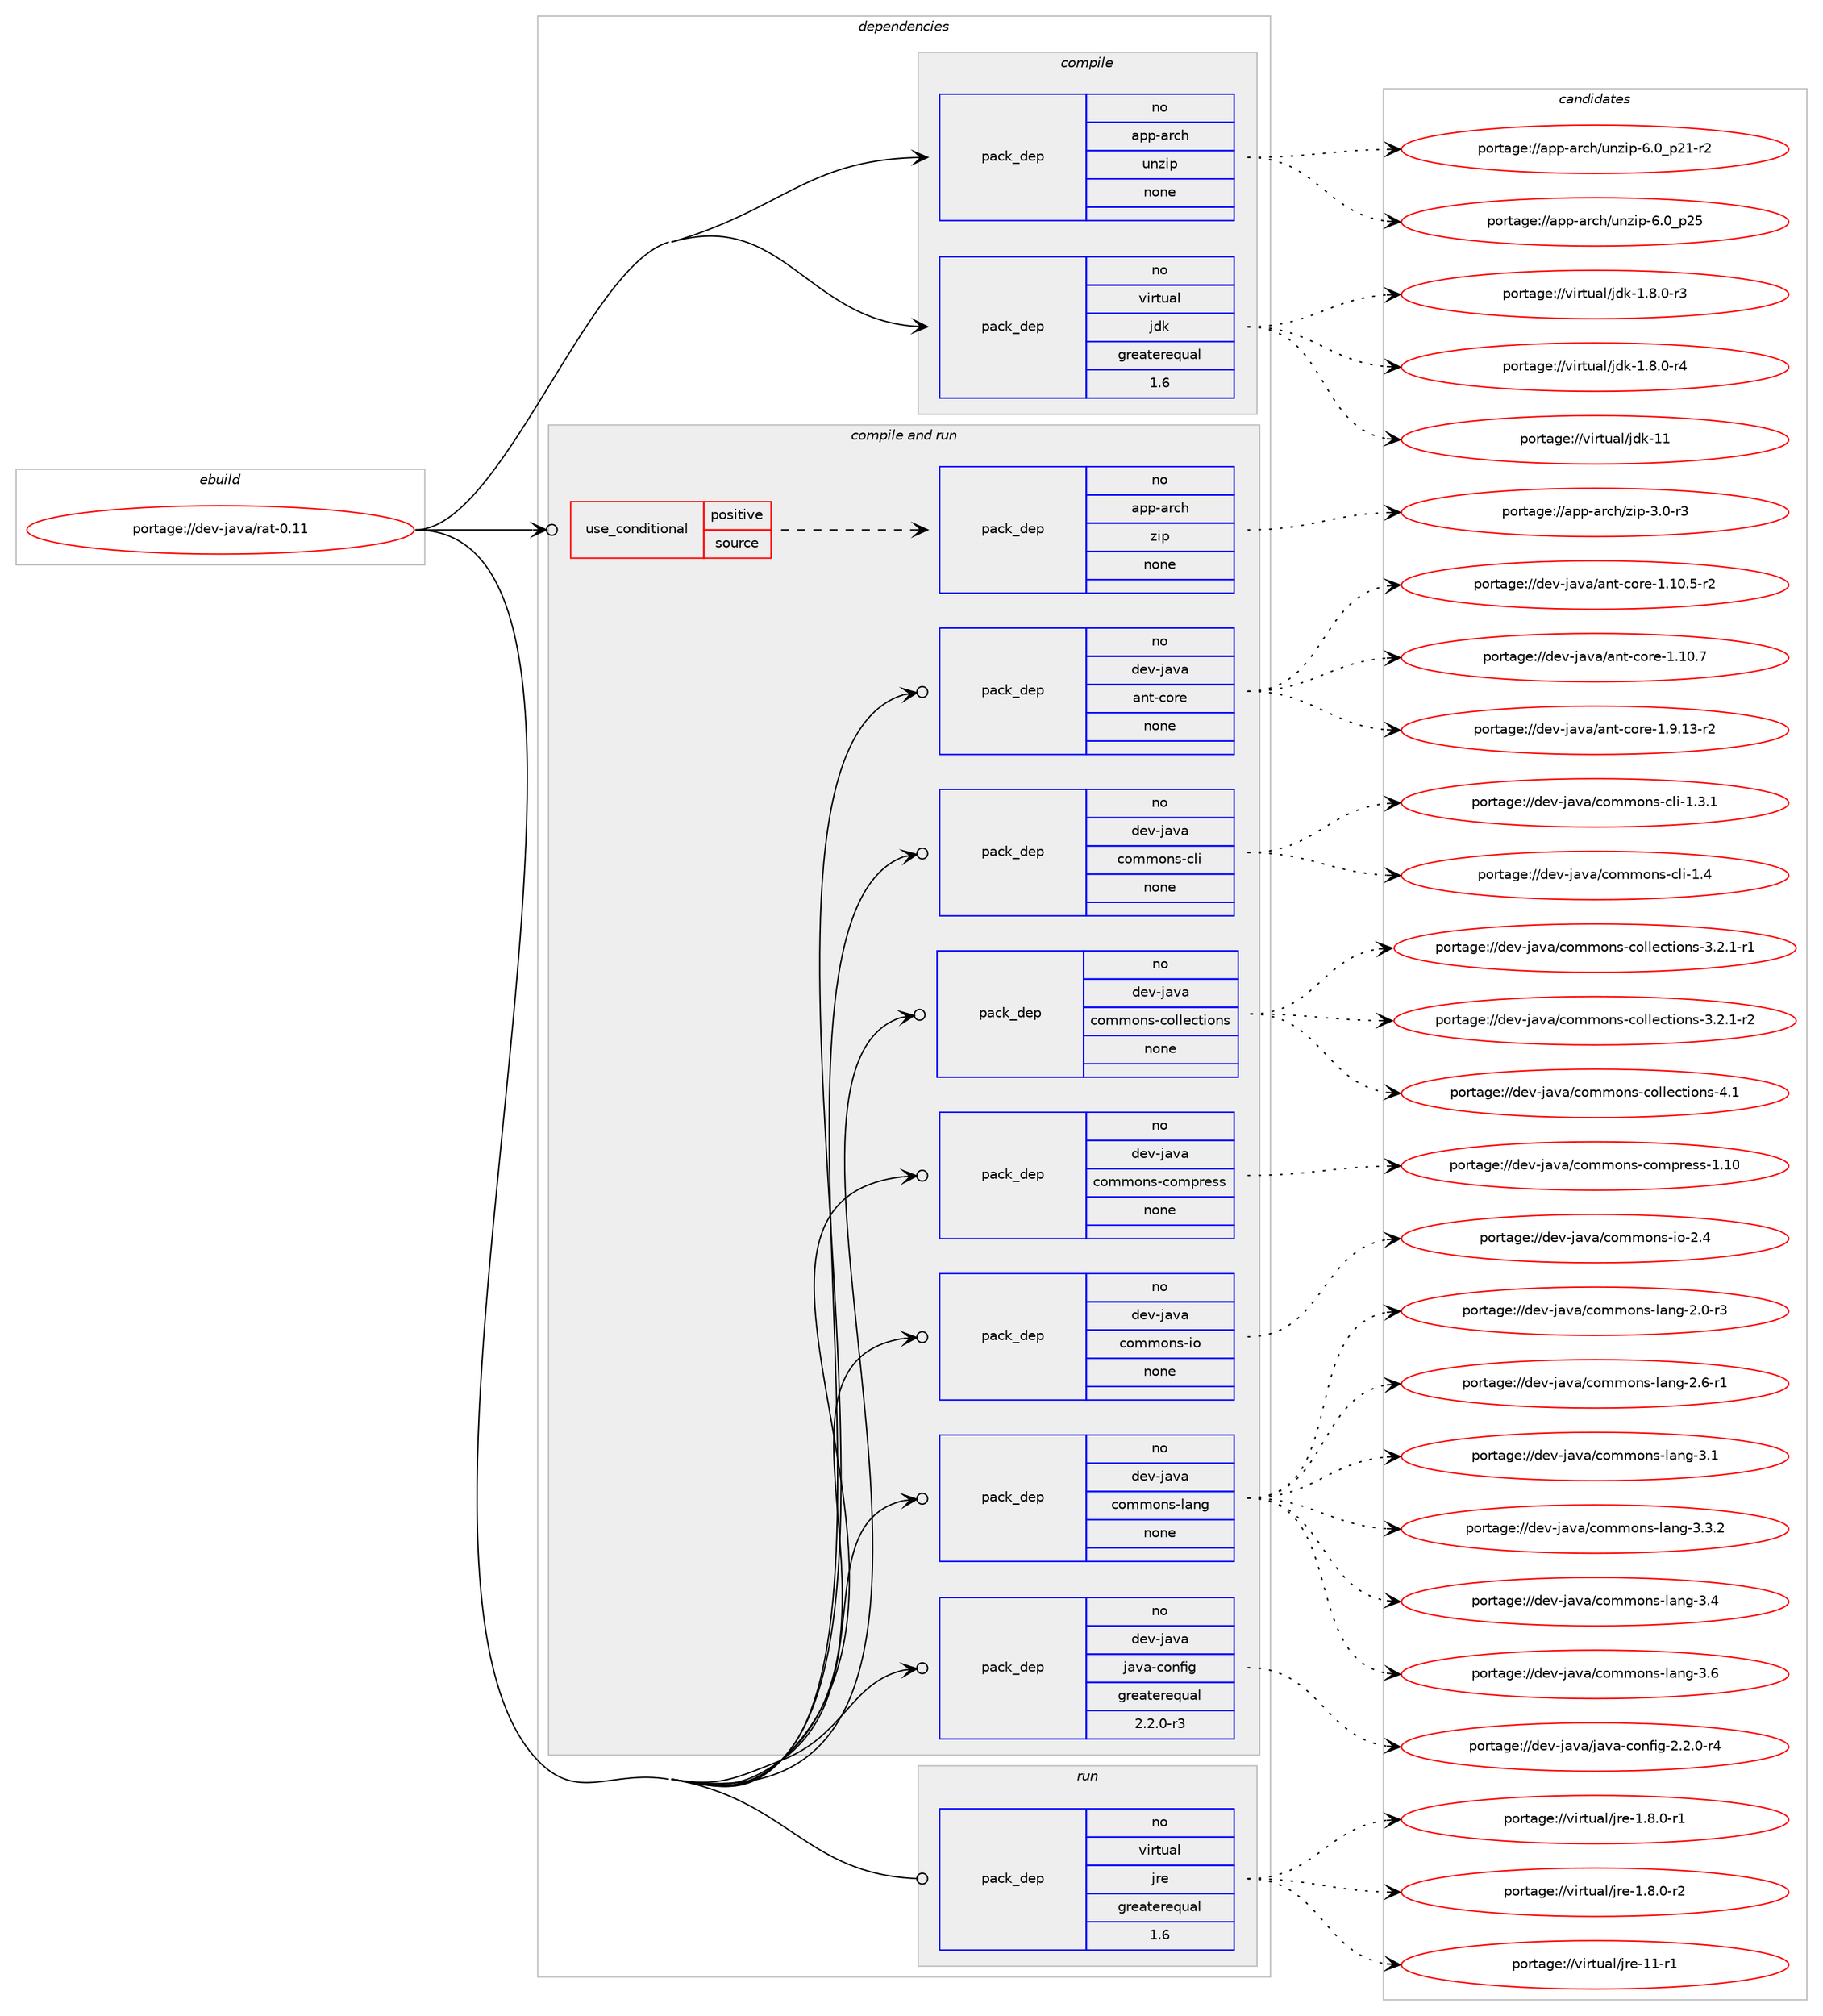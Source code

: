 digraph prolog {

# *************
# Graph options
# *************

newrank=true;
concentrate=true;
compound=true;
graph [rankdir=LR,fontname=Helvetica,fontsize=10,ranksep=1.5];#, ranksep=2.5, nodesep=0.2];
edge  [arrowhead=vee];
node  [fontname=Helvetica,fontsize=10];

# **********
# The ebuild
# **********

subgraph cluster_leftcol {
color=gray;
rank=same;
label=<<i>ebuild</i>>;
id [label="portage://dev-java/rat-0.11", color=red, width=4, href="../dev-java/rat-0.11.svg"];
}

# ****************
# The dependencies
# ****************

subgraph cluster_midcol {
color=gray;
label=<<i>dependencies</i>>;
subgraph cluster_compile {
fillcolor="#eeeeee";
style=filled;
label=<<i>compile</i>>;
subgraph pack69936 {
dependency91475 [label=<<TABLE BORDER="0" CELLBORDER="1" CELLSPACING="0" CELLPADDING="4" WIDTH="220"><TR><TD ROWSPAN="6" CELLPADDING="30">pack_dep</TD></TR><TR><TD WIDTH="110">no</TD></TR><TR><TD>app-arch</TD></TR><TR><TD>unzip</TD></TR><TR><TD>none</TD></TR><TR><TD></TD></TR></TABLE>>, shape=none, color=blue];
}
id:e -> dependency91475:w [weight=20,style="solid",arrowhead="vee"];
subgraph pack69937 {
dependency91476 [label=<<TABLE BORDER="0" CELLBORDER="1" CELLSPACING="0" CELLPADDING="4" WIDTH="220"><TR><TD ROWSPAN="6" CELLPADDING="30">pack_dep</TD></TR><TR><TD WIDTH="110">no</TD></TR><TR><TD>virtual</TD></TR><TR><TD>jdk</TD></TR><TR><TD>greaterequal</TD></TR><TR><TD>1.6</TD></TR></TABLE>>, shape=none, color=blue];
}
id:e -> dependency91476:w [weight=20,style="solid",arrowhead="vee"];
}
subgraph cluster_compileandrun {
fillcolor="#eeeeee";
style=filled;
label=<<i>compile and run</i>>;
subgraph cond18806 {
dependency91477 [label=<<TABLE BORDER="0" CELLBORDER="1" CELLSPACING="0" CELLPADDING="4"><TR><TD ROWSPAN="3" CELLPADDING="10">use_conditional</TD></TR><TR><TD>positive</TD></TR><TR><TD>source</TD></TR></TABLE>>, shape=none, color=red];
subgraph pack69938 {
dependency91478 [label=<<TABLE BORDER="0" CELLBORDER="1" CELLSPACING="0" CELLPADDING="4" WIDTH="220"><TR><TD ROWSPAN="6" CELLPADDING="30">pack_dep</TD></TR><TR><TD WIDTH="110">no</TD></TR><TR><TD>app-arch</TD></TR><TR><TD>zip</TD></TR><TR><TD>none</TD></TR><TR><TD></TD></TR></TABLE>>, shape=none, color=blue];
}
dependency91477:e -> dependency91478:w [weight=20,style="dashed",arrowhead="vee"];
}
id:e -> dependency91477:w [weight=20,style="solid",arrowhead="odotvee"];
subgraph pack69939 {
dependency91479 [label=<<TABLE BORDER="0" CELLBORDER="1" CELLSPACING="0" CELLPADDING="4" WIDTH="220"><TR><TD ROWSPAN="6" CELLPADDING="30">pack_dep</TD></TR><TR><TD WIDTH="110">no</TD></TR><TR><TD>dev-java</TD></TR><TR><TD>ant-core</TD></TR><TR><TD>none</TD></TR><TR><TD></TD></TR></TABLE>>, shape=none, color=blue];
}
id:e -> dependency91479:w [weight=20,style="solid",arrowhead="odotvee"];
subgraph pack69940 {
dependency91480 [label=<<TABLE BORDER="0" CELLBORDER="1" CELLSPACING="0" CELLPADDING="4" WIDTH="220"><TR><TD ROWSPAN="6" CELLPADDING="30">pack_dep</TD></TR><TR><TD WIDTH="110">no</TD></TR><TR><TD>dev-java</TD></TR><TR><TD>commons-cli</TD></TR><TR><TD>none</TD></TR><TR><TD></TD></TR></TABLE>>, shape=none, color=blue];
}
id:e -> dependency91480:w [weight=20,style="solid",arrowhead="odotvee"];
subgraph pack69941 {
dependency91481 [label=<<TABLE BORDER="0" CELLBORDER="1" CELLSPACING="0" CELLPADDING="4" WIDTH="220"><TR><TD ROWSPAN="6" CELLPADDING="30">pack_dep</TD></TR><TR><TD WIDTH="110">no</TD></TR><TR><TD>dev-java</TD></TR><TR><TD>commons-collections</TD></TR><TR><TD>none</TD></TR><TR><TD></TD></TR></TABLE>>, shape=none, color=blue];
}
id:e -> dependency91481:w [weight=20,style="solid",arrowhead="odotvee"];
subgraph pack69942 {
dependency91482 [label=<<TABLE BORDER="0" CELLBORDER="1" CELLSPACING="0" CELLPADDING="4" WIDTH="220"><TR><TD ROWSPAN="6" CELLPADDING="30">pack_dep</TD></TR><TR><TD WIDTH="110">no</TD></TR><TR><TD>dev-java</TD></TR><TR><TD>commons-compress</TD></TR><TR><TD>none</TD></TR><TR><TD></TD></TR></TABLE>>, shape=none, color=blue];
}
id:e -> dependency91482:w [weight=20,style="solid",arrowhead="odotvee"];
subgraph pack69943 {
dependency91483 [label=<<TABLE BORDER="0" CELLBORDER="1" CELLSPACING="0" CELLPADDING="4" WIDTH="220"><TR><TD ROWSPAN="6" CELLPADDING="30">pack_dep</TD></TR><TR><TD WIDTH="110">no</TD></TR><TR><TD>dev-java</TD></TR><TR><TD>commons-io</TD></TR><TR><TD>none</TD></TR><TR><TD></TD></TR></TABLE>>, shape=none, color=blue];
}
id:e -> dependency91483:w [weight=20,style="solid",arrowhead="odotvee"];
subgraph pack69944 {
dependency91484 [label=<<TABLE BORDER="0" CELLBORDER="1" CELLSPACING="0" CELLPADDING="4" WIDTH="220"><TR><TD ROWSPAN="6" CELLPADDING="30">pack_dep</TD></TR><TR><TD WIDTH="110">no</TD></TR><TR><TD>dev-java</TD></TR><TR><TD>commons-lang</TD></TR><TR><TD>none</TD></TR><TR><TD></TD></TR></TABLE>>, shape=none, color=blue];
}
id:e -> dependency91484:w [weight=20,style="solid",arrowhead="odotvee"];
subgraph pack69945 {
dependency91485 [label=<<TABLE BORDER="0" CELLBORDER="1" CELLSPACING="0" CELLPADDING="4" WIDTH="220"><TR><TD ROWSPAN="6" CELLPADDING="30">pack_dep</TD></TR><TR><TD WIDTH="110">no</TD></TR><TR><TD>dev-java</TD></TR><TR><TD>java-config</TD></TR><TR><TD>greaterequal</TD></TR><TR><TD>2.2.0-r3</TD></TR></TABLE>>, shape=none, color=blue];
}
id:e -> dependency91485:w [weight=20,style="solid",arrowhead="odotvee"];
}
subgraph cluster_run {
fillcolor="#eeeeee";
style=filled;
label=<<i>run</i>>;
subgraph pack69946 {
dependency91486 [label=<<TABLE BORDER="0" CELLBORDER="1" CELLSPACING="0" CELLPADDING="4" WIDTH="220"><TR><TD ROWSPAN="6" CELLPADDING="30">pack_dep</TD></TR><TR><TD WIDTH="110">no</TD></TR><TR><TD>virtual</TD></TR><TR><TD>jre</TD></TR><TR><TD>greaterequal</TD></TR><TR><TD>1.6</TD></TR></TABLE>>, shape=none, color=blue];
}
id:e -> dependency91486:w [weight=20,style="solid",arrowhead="odot"];
}
}

# **************
# The candidates
# **************

subgraph cluster_choices {
rank=same;
color=gray;
label=<<i>candidates</i>>;

subgraph choice69936 {
color=black;
nodesep=1;
choiceportage9711211245971149910447117110122105112455446489511250494511450 [label="portage://app-arch/unzip-6.0_p21-r2", color=red, width=4,href="../app-arch/unzip-6.0_p21-r2.svg"];
choiceportage971121124597114991044711711012210511245544648951125053 [label="portage://app-arch/unzip-6.0_p25", color=red, width=4,href="../app-arch/unzip-6.0_p25.svg"];
dependency91475:e -> choiceportage9711211245971149910447117110122105112455446489511250494511450:w [style=dotted,weight="100"];
dependency91475:e -> choiceportage971121124597114991044711711012210511245544648951125053:w [style=dotted,weight="100"];
}
subgraph choice69937 {
color=black;
nodesep=1;
choiceportage11810511411611797108471061001074549465646484511451 [label="portage://virtual/jdk-1.8.0-r3", color=red, width=4,href="../virtual/jdk-1.8.0-r3.svg"];
choiceportage11810511411611797108471061001074549465646484511452 [label="portage://virtual/jdk-1.8.0-r4", color=red, width=4,href="../virtual/jdk-1.8.0-r4.svg"];
choiceportage1181051141161179710847106100107454949 [label="portage://virtual/jdk-11", color=red, width=4,href="../virtual/jdk-11.svg"];
dependency91476:e -> choiceportage11810511411611797108471061001074549465646484511451:w [style=dotted,weight="100"];
dependency91476:e -> choiceportage11810511411611797108471061001074549465646484511452:w [style=dotted,weight="100"];
dependency91476:e -> choiceportage1181051141161179710847106100107454949:w [style=dotted,weight="100"];
}
subgraph choice69938 {
color=black;
nodesep=1;
choiceportage9711211245971149910447122105112455146484511451 [label="portage://app-arch/zip-3.0-r3", color=red, width=4,href="../app-arch/zip-3.0-r3.svg"];
dependency91478:e -> choiceportage9711211245971149910447122105112455146484511451:w [style=dotted,weight="100"];
}
subgraph choice69939 {
color=black;
nodesep=1;
choiceportage10010111845106971189747971101164599111114101454946494846534511450 [label="portage://dev-java/ant-core-1.10.5-r2", color=red, width=4,href="../dev-java/ant-core-1.10.5-r2.svg"];
choiceportage1001011184510697118974797110116459911111410145494649484655 [label="portage://dev-java/ant-core-1.10.7", color=red, width=4,href="../dev-java/ant-core-1.10.7.svg"];
choiceportage10010111845106971189747971101164599111114101454946574649514511450 [label="portage://dev-java/ant-core-1.9.13-r2", color=red, width=4,href="../dev-java/ant-core-1.9.13-r2.svg"];
dependency91479:e -> choiceportage10010111845106971189747971101164599111114101454946494846534511450:w [style=dotted,weight="100"];
dependency91479:e -> choiceportage1001011184510697118974797110116459911111410145494649484655:w [style=dotted,weight="100"];
dependency91479:e -> choiceportage10010111845106971189747971101164599111114101454946574649514511450:w [style=dotted,weight="100"];
}
subgraph choice69940 {
color=black;
nodesep=1;
choiceportage10010111845106971189747991111091091111101154599108105454946514649 [label="portage://dev-java/commons-cli-1.3.1", color=red, width=4,href="../dev-java/commons-cli-1.3.1.svg"];
choiceportage1001011184510697118974799111109109111110115459910810545494652 [label="portage://dev-java/commons-cli-1.4", color=red, width=4,href="../dev-java/commons-cli-1.4.svg"];
dependency91480:e -> choiceportage10010111845106971189747991111091091111101154599108105454946514649:w [style=dotted,weight="100"];
dependency91480:e -> choiceportage1001011184510697118974799111109109111110115459910810545494652:w [style=dotted,weight="100"];
}
subgraph choice69941 {
color=black;
nodesep=1;
choiceportage10010111845106971189747991111091091111101154599111108108101991161051111101154551465046494511449 [label="portage://dev-java/commons-collections-3.2.1-r1", color=red, width=4,href="../dev-java/commons-collections-3.2.1-r1.svg"];
choiceportage10010111845106971189747991111091091111101154599111108108101991161051111101154551465046494511450 [label="portage://dev-java/commons-collections-3.2.1-r2", color=red, width=4,href="../dev-java/commons-collections-3.2.1-r2.svg"];
choiceportage100101118451069711897479911110910911111011545991111081081019911610511111011545524649 [label="portage://dev-java/commons-collections-4.1", color=red, width=4,href="../dev-java/commons-collections-4.1.svg"];
dependency91481:e -> choiceportage10010111845106971189747991111091091111101154599111108108101991161051111101154551465046494511449:w [style=dotted,weight="100"];
dependency91481:e -> choiceportage10010111845106971189747991111091091111101154599111108108101991161051111101154551465046494511450:w [style=dotted,weight="100"];
dependency91481:e -> choiceportage100101118451069711897479911110910911111011545991111081081019911610511111011545524649:w [style=dotted,weight="100"];
}
subgraph choice69942 {
color=black;
nodesep=1;
choiceportage100101118451069711897479911110910911111011545991111091121141011151154549464948 [label="portage://dev-java/commons-compress-1.10", color=red, width=4,href="../dev-java/commons-compress-1.10.svg"];
dependency91482:e -> choiceportage100101118451069711897479911110910911111011545991111091121141011151154549464948:w [style=dotted,weight="100"];
}
subgraph choice69943 {
color=black;
nodesep=1;
choiceportage10010111845106971189747991111091091111101154510511145504652 [label="portage://dev-java/commons-io-2.4", color=red, width=4,href="../dev-java/commons-io-2.4.svg"];
dependency91483:e -> choiceportage10010111845106971189747991111091091111101154510511145504652:w [style=dotted,weight="100"];
}
subgraph choice69944 {
color=black;
nodesep=1;
choiceportage10010111845106971189747991111091091111101154510897110103455046484511451 [label="portage://dev-java/commons-lang-2.0-r3", color=red, width=4,href="../dev-java/commons-lang-2.0-r3.svg"];
choiceportage10010111845106971189747991111091091111101154510897110103455046544511449 [label="portage://dev-java/commons-lang-2.6-r1", color=red, width=4,href="../dev-java/commons-lang-2.6-r1.svg"];
choiceportage1001011184510697118974799111109109111110115451089711010345514649 [label="portage://dev-java/commons-lang-3.1", color=red, width=4,href="../dev-java/commons-lang-3.1.svg"];
choiceportage10010111845106971189747991111091091111101154510897110103455146514650 [label="portage://dev-java/commons-lang-3.3.2", color=red, width=4,href="../dev-java/commons-lang-3.3.2.svg"];
choiceportage1001011184510697118974799111109109111110115451089711010345514652 [label="portage://dev-java/commons-lang-3.4", color=red, width=4,href="../dev-java/commons-lang-3.4.svg"];
choiceportage1001011184510697118974799111109109111110115451089711010345514654 [label="portage://dev-java/commons-lang-3.6", color=red, width=4,href="../dev-java/commons-lang-3.6.svg"];
dependency91484:e -> choiceportage10010111845106971189747991111091091111101154510897110103455046484511451:w [style=dotted,weight="100"];
dependency91484:e -> choiceportage10010111845106971189747991111091091111101154510897110103455046544511449:w [style=dotted,weight="100"];
dependency91484:e -> choiceportage1001011184510697118974799111109109111110115451089711010345514649:w [style=dotted,weight="100"];
dependency91484:e -> choiceportage10010111845106971189747991111091091111101154510897110103455146514650:w [style=dotted,weight="100"];
dependency91484:e -> choiceportage1001011184510697118974799111109109111110115451089711010345514652:w [style=dotted,weight="100"];
dependency91484:e -> choiceportage1001011184510697118974799111109109111110115451089711010345514654:w [style=dotted,weight="100"];
}
subgraph choice69945 {
color=black;
nodesep=1;
choiceportage10010111845106971189747106971189745991111101021051034550465046484511452 [label="portage://dev-java/java-config-2.2.0-r4", color=red, width=4,href="../dev-java/java-config-2.2.0-r4.svg"];
dependency91485:e -> choiceportage10010111845106971189747106971189745991111101021051034550465046484511452:w [style=dotted,weight="100"];
}
subgraph choice69946 {
color=black;
nodesep=1;
choiceportage11810511411611797108471061141014549465646484511449 [label="portage://virtual/jre-1.8.0-r1", color=red, width=4,href="../virtual/jre-1.8.0-r1.svg"];
choiceportage11810511411611797108471061141014549465646484511450 [label="portage://virtual/jre-1.8.0-r2", color=red, width=4,href="../virtual/jre-1.8.0-r2.svg"];
choiceportage11810511411611797108471061141014549494511449 [label="portage://virtual/jre-11-r1", color=red, width=4,href="../virtual/jre-11-r1.svg"];
dependency91486:e -> choiceportage11810511411611797108471061141014549465646484511449:w [style=dotted,weight="100"];
dependency91486:e -> choiceportage11810511411611797108471061141014549465646484511450:w [style=dotted,weight="100"];
dependency91486:e -> choiceportage11810511411611797108471061141014549494511449:w [style=dotted,weight="100"];
}
}

}
